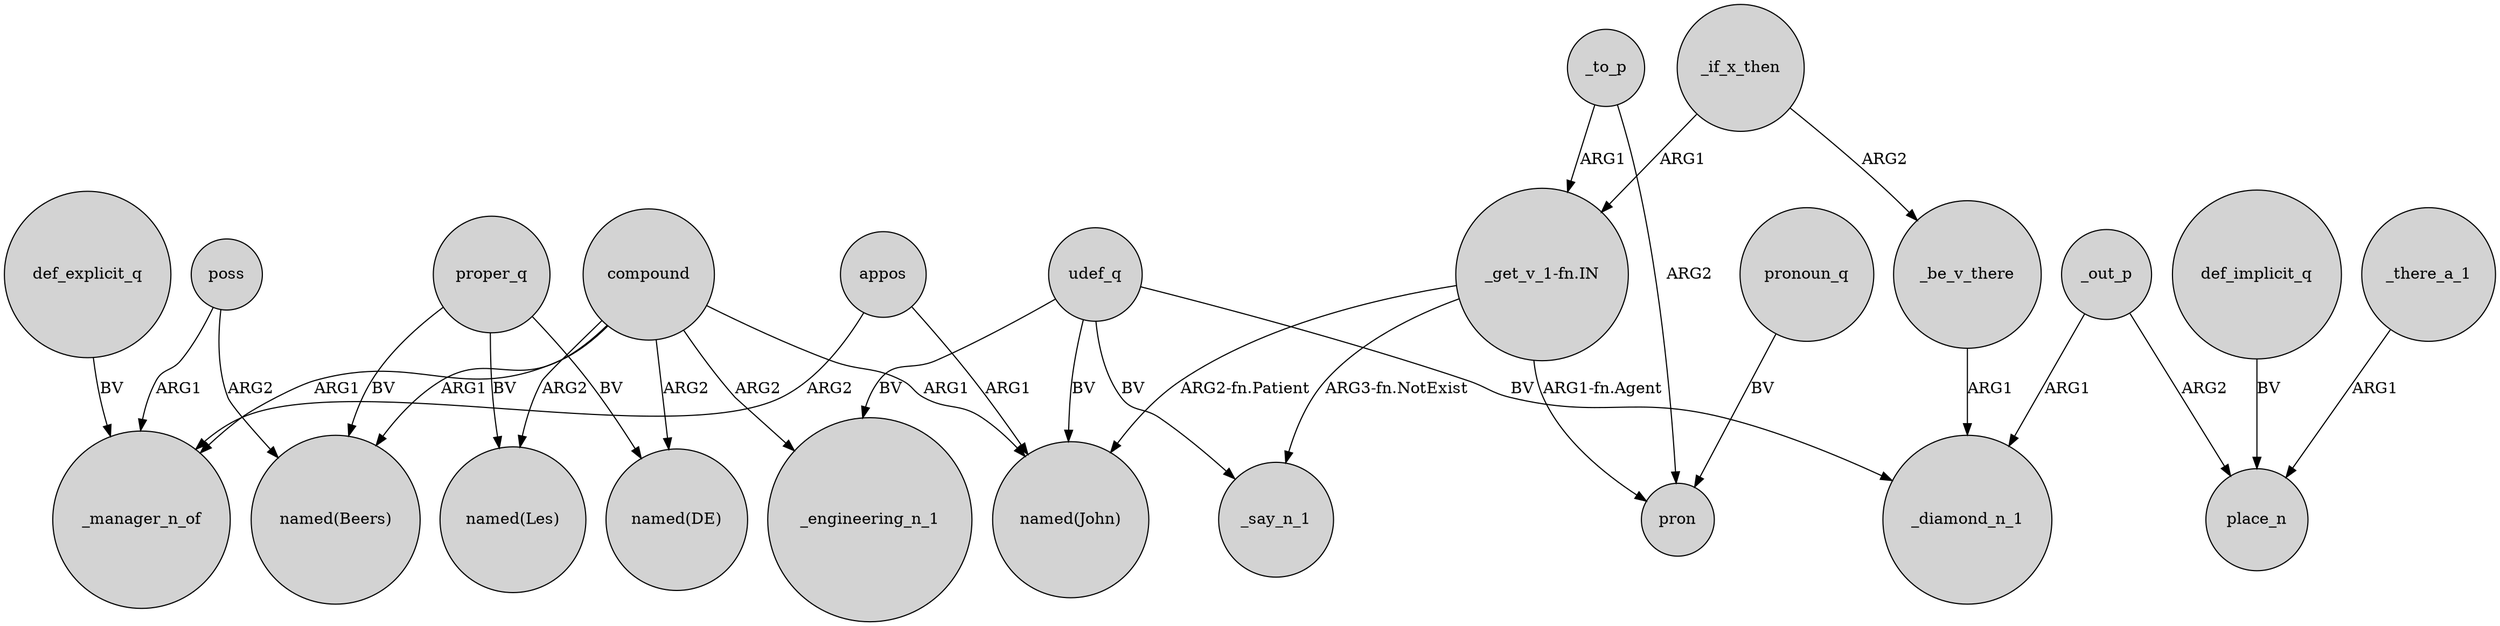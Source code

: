 digraph {
	node [shape=circle style=filled]
	_to_p -> "_get_v_1-fn.IN" [label=ARG1]
	compound -> _manager_n_of [label=ARG1]
	udef_q -> "named(John)" [label=BV]
	appos -> "named(John)" [label=ARG1]
	"_get_v_1-fn.IN" -> _say_n_1 [label="ARG3-fn.NotExist"]
	_be_v_there -> _diamond_n_1 [label=ARG1]
	def_implicit_q -> place_n [label=BV]
	proper_q -> "named(Beers)" [label=BV]
	udef_q -> _diamond_n_1 [label=BV]
	proper_q -> "named(Les)" [label=BV]
	compound -> "named(DE)" [label=ARG2]
	udef_q -> _say_n_1 [label=BV]
	_out_p -> place_n [label=ARG2]
	_out_p -> _diamond_n_1 [label=ARG1]
	compound -> "named(John)" [label=ARG1]
	pronoun_q -> pron [label=BV]
	compound -> _engineering_n_1 [label=ARG2]
	poss -> "named(Beers)" [label=ARG2]
	"_get_v_1-fn.IN" -> pron [label="ARG1-fn.Agent"]
	proper_q -> "named(DE)" [label=BV]
	def_explicit_q -> _manager_n_of [label=BV]
	poss -> _manager_n_of [label=ARG1]
	"_get_v_1-fn.IN" -> "named(John)" [label="ARG2-fn.Patient"]
	compound -> "named(Beers)" [label=ARG1]
	_if_x_then -> "_get_v_1-fn.IN" [label=ARG1]
	_if_x_then -> _be_v_there [label=ARG2]
	compound -> "named(Les)" [label=ARG2]
	_to_p -> pron [label=ARG2]
	_there_a_1 -> place_n [label=ARG1]
	appos -> _manager_n_of [label=ARG2]
	udef_q -> _engineering_n_1 [label=BV]
}
